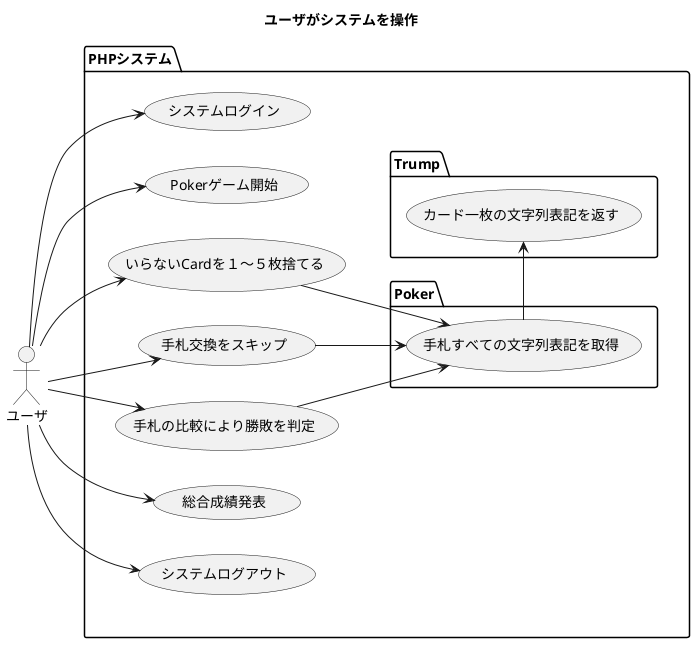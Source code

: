 @startuml

title ユーザがシステムを操作

left to right direction

actor ユーザ

package "PHPシステム" {
    usecase (システムログイン)
    usecase (Pokerゲーム開始)
    usecase (手札交換をスキップ)
    usecase (いらないCardを１～５枚捨てる)
    usecase (手札の比較により勝敗を判定)
    usecase (総合成績発表)
    usecase (システムログアウト)

    package "Poker" {
        usecase (手札すべての文字列表記を取得)
    }

    package "Trump" {
        usecase (カード一枚の文字列表記を返す)
    }
}

'' ユーザ直下の位置関係だけを制御する
ユーザ -[hidden]d- PHPシステム

ユーザ --> (システムログイン)
ユーザ --> (Pokerゲーム開始)
ユーザ --> (いらないCardを１～５枚捨てる)
ユーザ --> (手札交換をスキップ)
ユーザ --> (手札の比較により勝敗を判定)
ユーザ --> (総合成績発表)
ユーザ --> (システムログアウト)

'' PHPシステム内部の第一層について、右(上)から順に位置関係を制御する
(システムログイン) -[hidden]l- (Pokerゲーム開始)
(Pokerゲーム開始) -[hidden]l- (いらないCardを１～５枚捨てる)
(いらないCardを１～５枚捨てる) -[hidden]l- (手札交換をスキップ)
(手札交換をスキップ) -[hidden]l- (手札の比較により勝敗を判定)
(手札の比較により勝敗を判定) -[hidden]l- (総合成績発表)
(総合成績発表) -[hidden]l- (システムログアウト)

'' PHPシステム内部の第一層と第二層との関係性
(いらないCardを１～５枚捨てる) --> (手札すべての文字列表記を取得)
(手札交換をスキップ) --> (手札すべての文字列表記を取得)
(手札の比較により勝敗を判定) --> (手札すべての文字列表記を取得)

'' PHPシステム内部の第二層内での関係性
(手札すべての文字列表記を取得) -l-> (カード一枚の文字列表記を返す)



@enduml